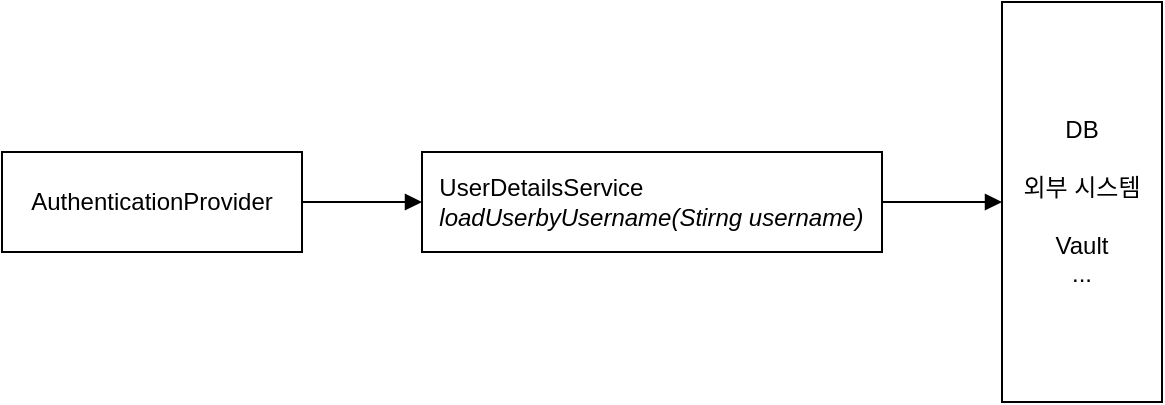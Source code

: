 <mxfile version="23.0.2" type="device">
  <diagram name="페이지-1" id="cmw8NRTkTT7xykhnE3tY">
    <mxGraphModel dx="1114" dy="894" grid="1" gridSize="10" guides="1" tooltips="1" connect="1" arrows="1" fold="1" page="1" pageScale="1" pageWidth="827" pageHeight="1169" math="0" shadow="0">
      <root>
        <mxCell id="0" />
        <mxCell id="1" parent="0" />
        <mxCell id="gUDYHegWfViApF1iQn1Y-4" style="edgeStyle=orthogonalEdgeStyle;rounded=0;orthogonalLoop=1;jettySize=auto;html=1;entryX=0;entryY=0.5;entryDx=0;entryDy=0;endArrow=block;endFill=1;" edge="1" parent="1" source="gUDYHegWfViApF1iQn1Y-1" target="gUDYHegWfViApF1iQn1Y-2">
          <mxGeometry relative="1" as="geometry" />
        </mxCell>
        <mxCell id="gUDYHegWfViApF1iQn1Y-1" value="AuthenticationProvider" style="rounded=0;whiteSpace=wrap;html=1;" vertex="1" parent="1">
          <mxGeometry x="160" y="160" width="150" height="50" as="geometry" />
        </mxCell>
        <mxCell id="gUDYHegWfViApF1iQn1Y-5" style="edgeStyle=orthogonalEdgeStyle;rounded=0;orthogonalLoop=1;jettySize=auto;html=1;entryX=0;entryY=0.5;entryDx=0;entryDy=0;endArrow=block;endFill=1;" edge="1" parent="1" source="gUDYHegWfViApF1iQn1Y-2" target="gUDYHegWfViApF1iQn1Y-3">
          <mxGeometry relative="1" as="geometry" />
        </mxCell>
        <mxCell id="gUDYHegWfViApF1iQn1Y-2" value="&amp;nbsp; UserDetailsService&lt;br&gt;&lt;i&gt;&amp;nbsp; loadUserbyUsername(Stirng username)&lt;/i&gt;" style="rounded=0;whiteSpace=wrap;html=1;align=left;" vertex="1" parent="1">
          <mxGeometry x="370" y="160" width="230" height="50" as="geometry" />
        </mxCell>
        <mxCell id="gUDYHegWfViApF1iQn1Y-3" value="DB&lt;br&gt;&lt;br&gt;외부 시스템&lt;br&gt;&lt;br&gt;Vault&lt;br&gt;..." style="rounded=0;whiteSpace=wrap;html=1;" vertex="1" parent="1">
          <mxGeometry x="660" y="85" width="80" height="200" as="geometry" />
        </mxCell>
      </root>
    </mxGraphModel>
  </diagram>
</mxfile>
